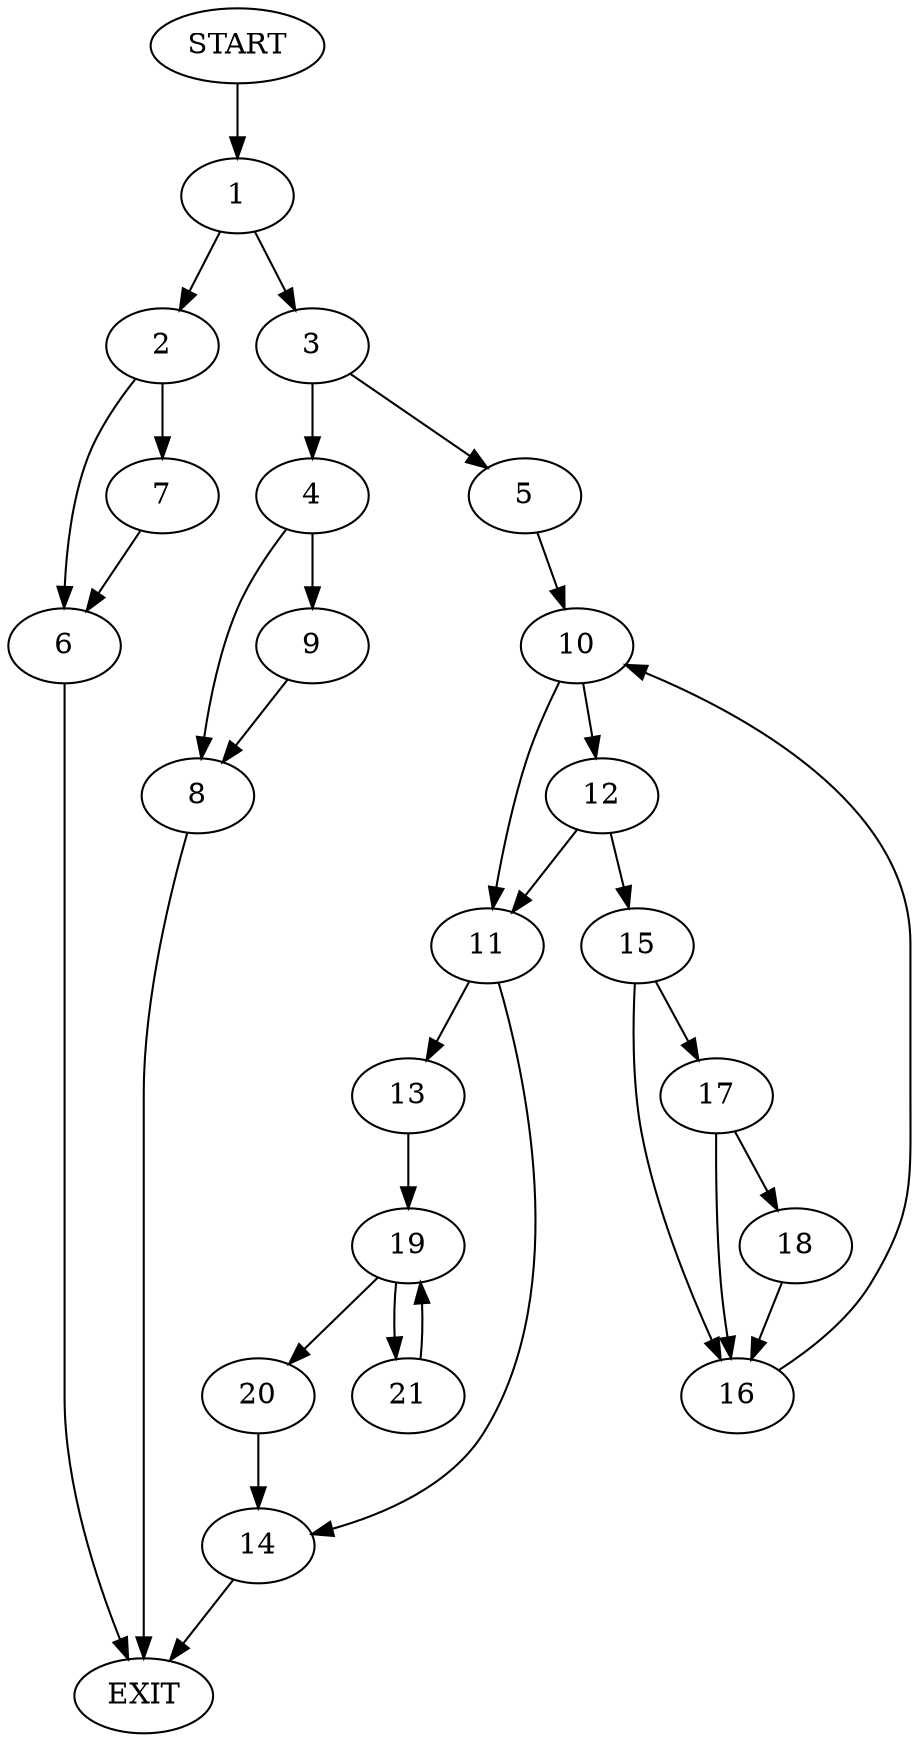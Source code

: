 digraph {
0 [label="START"]
22 [label="EXIT"]
0 -> 1
1 -> 2
1 -> 3
3 -> 4
3 -> 5
2 -> 6
2 -> 7
6 -> 22
7 -> 6
4 -> 8
4 -> 9
5 -> 10
9 -> 8
8 -> 22
10 -> 11
10 -> 12
11 -> 13
11 -> 14
12 -> 11
12 -> 15
15 -> 16
15 -> 17
17 -> 16
17 -> 18
16 -> 10
18 -> 16
13 -> 19
14 -> 22
19 -> 20
19 -> 21
21 -> 19
20 -> 14
}
